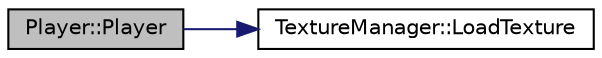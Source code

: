 digraph "Player::Player"
{
  edge [fontname="Helvetica",fontsize="10",labelfontname="Helvetica",labelfontsize="10"];
  node [fontname="Helvetica",fontsize="10",shape=record];
  rankdir="LR";
  Node0 [label="Player::Player",height=0.2,width=0.4,color="black", fillcolor="grey75", style="filled", fontcolor="black"];
  Node0 -> Node1 [color="midnightblue",fontsize="10",style="solid",fontname="Helvetica"];
  Node1 [label="TextureManager::LoadTexture",height=0.2,width=0.4,color="black", fillcolor="white", style="filled",URL="$class_texture_manager.html#a8cf0937165b2ce8ce8514bcaf50c3597"];
}
